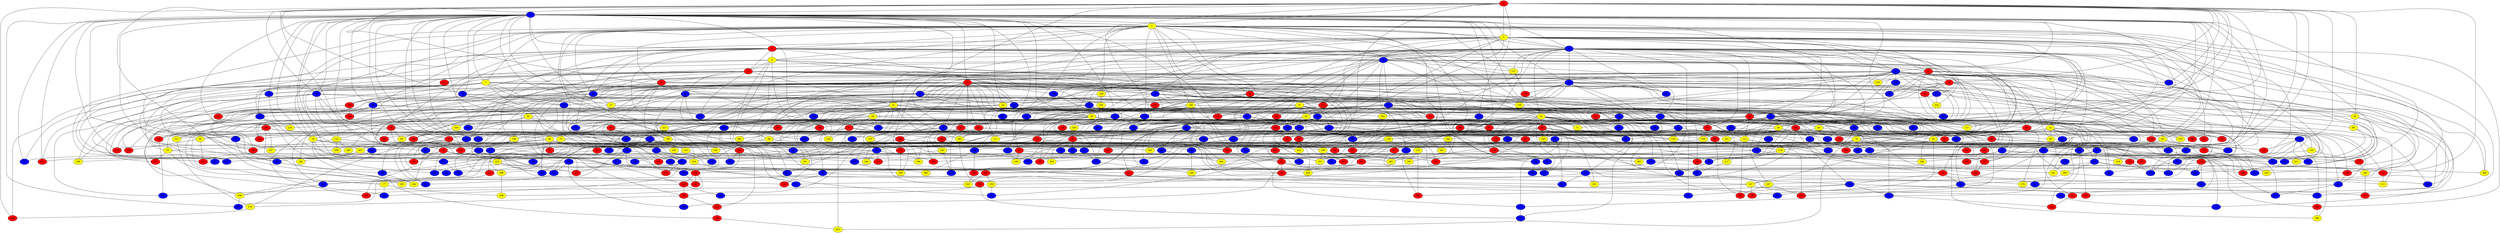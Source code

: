 graph {
0 [style = filled fillcolor = red];
1 [style = filled fillcolor = blue];
2 [style = filled fillcolor = yellow];
3 [style = filled fillcolor = yellow];
4 [style = filled fillcolor = blue];
5 [style = filled fillcolor = blue];
6 [style = filled fillcolor = red];
7 [style = filled fillcolor = yellow];
8 [style = filled fillcolor = yellow];
9 [style = filled fillcolor = blue];
10 [style = filled fillcolor = red];
11 [style = filled fillcolor = red];
12 [style = filled fillcolor = red];
13 [style = filled fillcolor = red];
14 [style = filled fillcolor = yellow];
15 [style = filled fillcolor = blue];
16 [style = filled fillcolor = blue];
17 [style = filled fillcolor = blue];
18 [style = filled fillcolor = blue];
19 [style = filled fillcolor = red];
20 [style = filled fillcolor = yellow];
21 [style = filled fillcolor = yellow];
22 [style = filled fillcolor = blue];
23 [style = filled fillcolor = blue];
24 [style = filled fillcolor = yellow];
25 [style = filled fillcolor = blue];
26 [style = filled fillcolor = blue];
27 [style = filled fillcolor = yellow];
28 [style = filled fillcolor = yellow];
29 [style = filled fillcolor = yellow];
30 [style = filled fillcolor = blue];
31 [style = filled fillcolor = blue];
32 [style = filled fillcolor = blue];
33 [style = filled fillcolor = yellow];
34 [style = filled fillcolor = blue];
35 [style = filled fillcolor = blue];
36 [style = filled fillcolor = blue];
37 [style = filled fillcolor = yellow];
38 [style = filled fillcolor = blue];
39 [style = filled fillcolor = blue];
40 [style = filled fillcolor = red];
41 [style = filled fillcolor = blue];
42 [style = filled fillcolor = blue];
43 [style = filled fillcolor = yellow];
44 [style = filled fillcolor = yellow];
45 [style = filled fillcolor = blue];
46 [style = filled fillcolor = red];
47 [style = filled fillcolor = blue];
48 [style = filled fillcolor = blue];
49 [style = filled fillcolor = yellow];
50 [style = filled fillcolor = blue];
51 [style = filled fillcolor = red];
52 [style = filled fillcolor = red];
53 [style = filled fillcolor = yellow];
54 [style = filled fillcolor = red];
55 [style = filled fillcolor = yellow];
56 [style = filled fillcolor = yellow];
57 [style = filled fillcolor = blue];
58 [style = filled fillcolor = yellow];
59 [style = filled fillcolor = red];
60 [style = filled fillcolor = red];
61 [style = filled fillcolor = red];
62 [style = filled fillcolor = yellow];
63 [style = filled fillcolor = yellow];
64 [style = filled fillcolor = blue];
65 [style = filled fillcolor = yellow];
66 [style = filled fillcolor = red];
67 [style = filled fillcolor = red];
68 [style = filled fillcolor = red];
69 [style = filled fillcolor = yellow];
70 [style = filled fillcolor = yellow];
71 [style = filled fillcolor = yellow];
72 [style = filled fillcolor = red];
73 [style = filled fillcolor = blue];
74 [style = filled fillcolor = blue];
75 [style = filled fillcolor = yellow];
76 [style = filled fillcolor = blue];
77 [style = filled fillcolor = red];
78 [style = filled fillcolor = yellow];
79 [style = filled fillcolor = blue];
80 [style = filled fillcolor = blue];
81 [style = filled fillcolor = red];
82 [style = filled fillcolor = blue];
83 [style = filled fillcolor = red];
84 [style = filled fillcolor = red];
85 [style = filled fillcolor = yellow];
86 [style = filled fillcolor = blue];
87 [style = filled fillcolor = blue];
88 [style = filled fillcolor = blue];
89 [style = filled fillcolor = blue];
90 [style = filled fillcolor = blue];
91 [style = filled fillcolor = red];
92 [style = filled fillcolor = blue];
93 [style = filled fillcolor = blue];
94 [style = filled fillcolor = red];
95 [style = filled fillcolor = red];
96 [style = filled fillcolor = blue];
97 [style = filled fillcolor = blue];
98 [style = filled fillcolor = red];
99 [style = filled fillcolor = yellow];
100 [style = filled fillcolor = blue];
101 [style = filled fillcolor = blue];
102 [style = filled fillcolor = blue];
103 [style = filled fillcolor = blue];
104 [style = filled fillcolor = red];
105 [style = filled fillcolor = red];
106 [style = filled fillcolor = yellow];
107 [style = filled fillcolor = red];
108 [style = filled fillcolor = yellow];
109 [style = filled fillcolor = yellow];
110 [style = filled fillcolor = yellow];
111 [style = filled fillcolor = yellow];
112 [style = filled fillcolor = red];
113 [style = filled fillcolor = yellow];
114 [style = filled fillcolor = red];
115 [style = filled fillcolor = blue];
116 [style = filled fillcolor = blue];
117 [style = filled fillcolor = blue];
118 [style = filled fillcolor = yellow];
119 [style = filled fillcolor = blue];
120 [style = filled fillcolor = yellow];
121 [style = filled fillcolor = yellow];
122 [style = filled fillcolor = yellow];
123 [style = filled fillcolor = blue];
124 [style = filled fillcolor = blue];
125 [style = filled fillcolor = red];
126 [style = filled fillcolor = blue];
127 [style = filled fillcolor = blue];
128 [style = filled fillcolor = yellow];
129 [style = filled fillcolor = yellow];
130 [style = filled fillcolor = blue];
131 [style = filled fillcolor = red];
132 [style = filled fillcolor = blue];
133 [style = filled fillcolor = yellow];
134 [style = filled fillcolor = red];
135 [style = filled fillcolor = yellow];
136 [style = filled fillcolor = blue];
137 [style = filled fillcolor = red];
138 [style = filled fillcolor = blue];
139 [style = filled fillcolor = blue];
140 [style = filled fillcolor = red];
141 [style = filled fillcolor = red];
142 [style = filled fillcolor = red];
143 [style = filled fillcolor = red];
144 [style = filled fillcolor = red];
145 [style = filled fillcolor = red];
146 [style = filled fillcolor = blue];
147 [style = filled fillcolor = yellow];
148 [style = filled fillcolor = blue];
149 [style = filled fillcolor = red];
150 [style = filled fillcolor = yellow];
151 [style = filled fillcolor = red];
152 [style = filled fillcolor = blue];
153 [style = filled fillcolor = blue];
154 [style = filled fillcolor = blue];
155 [style = filled fillcolor = red];
156 [style = filled fillcolor = yellow];
157 [style = filled fillcolor = yellow];
158 [style = filled fillcolor = yellow];
159 [style = filled fillcolor = red];
160 [style = filled fillcolor = blue];
161 [style = filled fillcolor = yellow];
162 [style = filled fillcolor = blue];
163 [style = filled fillcolor = blue];
164 [style = filled fillcolor = blue];
165 [style = filled fillcolor = blue];
166 [style = filled fillcolor = blue];
167 [style = filled fillcolor = red];
168 [style = filled fillcolor = blue];
169 [style = filled fillcolor = blue];
170 [style = filled fillcolor = red];
171 [style = filled fillcolor = blue];
172 [style = filled fillcolor = red];
173 [style = filled fillcolor = red];
174 [style = filled fillcolor = blue];
175 [style = filled fillcolor = red];
176 [style = filled fillcolor = red];
177 [style = filled fillcolor = yellow];
178 [style = filled fillcolor = blue];
179 [style = filled fillcolor = blue];
180 [style = filled fillcolor = blue];
181 [style = filled fillcolor = red];
182 [style = filled fillcolor = blue];
183 [style = filled fillcolor = yellow];
184 [style = filled fillcolor = red];
185 [style = filled fillcolor = yellow];
186 [style = filled fillcolor = blue];
187 [style = filled fillcolor = blue];
188 [style = filled fillcolor = blue];
189 [style = filled fillcolor = yellow];
190 [style = filled fillcolor = red];
191 [style = filled fillcolor = blue];
192 [style = filled fillcolor = yellow];
193 [style = filled fillcolor = blue];
194 [style = filled fillcolor = blue];
195 [style = filled fillcolor = red];
196 [style = filled fillcolor = yellow];
197 [style = filled fillcolor = blue];
198 [style = filled fillcolor = red];
199 [style = filled fillcolor = yellow];
200 [style = filled fillcolor = red];
201 [style = filled fillcolor = blue];
202 [style = filled fillcolor = red];
203 [style = filled fillcolor = yellow];
204 [style = filled fillcolor = yellow];
205 [style = filled fillcolor = red];
206 [style = filled fillcolor = red];
207 [style = filled fillcolor = red];
208 [style = filled fillcolor = red];
209 [style = filled fillcolor = red];
210 [style = filled fillcolor = blue];
211 [style = filled fillcolor = blue];
212 [style = filled fillcolor = red];
213 [style = filled fillcolor = yellow];
214 [style = filled fillcolor = red];
215 [style = filled fillcolor = blue];
216 [style = filled fillcolor = blue];
217 [style = filled fillcolor = yellow];
218 [style = filled fillcolor = yellow];
219 [style = filled fillcolor = blue];
220 [style = filled fillcolor = red];
221 [style = filled fillcolor = red];
222 [style = filled fillcolor = red];
223 [style = filled fillcolor = blue];
224 [style = filled fillcolor = yellow];
225 [style = filled fillcolor = yellow];
226 [style = filled fillcolor = red];
227 [style = filled fillcolor = blue];
228 [style = filled fillcolor = blue];
229 [style = filled fillcolor = blue];
230 [style = filled fillcolor = yellow];
231 [style = filled fillcolor = yellow];
232 [style = filled fillcolor = red];
233 [style = filled fillcolor = yellow];
234 [style = filled fillcolor = yellow];
235 [style = filled fillcolor = red];
236 [style = filled fillcolor = blue];
237 [style = filled fillcolor = blue];
238 [style = filled fillcolor = red];
239 [style = filled fillcolor = blue];
240 [style = filled fillcolor = yellow];
241 [style = filled fillcolor = blue];
242 [style = filled fillcolor = blue];
243 [style = filled fillcolor = blue];
244 [style = filled fillcolor = red];
245 [style = filled fillcolor = yellow];
246 [style = filled fillcolor = red];
247 [style = filled fillcolor = blue];
248 [style = filled fillcolor = red];
249 [style = filled fillcolor = red];
250 [style = filled fillcolor = yellow];
251 [style = filled fillcolor = blue];
252 [style = filled fillcolor = red];
253 [style = filled fillcolor = blue];
254 [style = filled fillcolor = yellow];
255 [style = filled fillcolor = blue];
256 [style = filled fillcolor = yellow];
257 [style = filled fillcolor = red];
258 [style = filled fillcolor = yellow];
259 [style = filled fillcolor = red];
260 [style = filled fillcolor = blue];
261 [style = filled fillcolor = yellow];
262 [style = filled fillcolor = blue];
263 [style = filled fillcolor = blue];
264 [style = filled fillcolor = red];
265 [style = filled fillcolor = red];
266 [style = filled fillcolor = blue];
267 [style = filled fillcolor = red];
268 [style = filled fillcolor = blue];
269 [style = filled fillcolor = yellow];
270 [style = filled fillcolor = red];
271 [style = filled fillcolor = red];
272 [style = filled fillcolor = blue];
273 [style = filled fillcolor = blue];
274 [style = filled fillcolor = blue];
275 [style = filled fillcolor = red];
276 [style = filled fillcolor = blue];
277 [style = filled fillcolor = blue];
278 [style = filled fillcolor = blue];
279 [style = filled fillcolor = red];
280 [style = filled fillcolor = yellow];
281 [style = filled fillcolor = blue];
282 [style = filled fillcolor = yellow];
283 [style = filled fillcolor = red];
284 [style = filled fillcolor = blue];
285 [style = filled fillcolor = red];
286 [style = filled fillcolor = blue];
287 [style = filled fillcolor = yellow];
288 [style = filled fillcolor = blue];
289 [style = filled fillcolor = red];
290 [style = filled fillcolor = red];
291 [style = filled fillcolor = yellow];
292 [style = filled fillcolor = blue];
293 [style = filled fillcolor = yellow];
294 [style = filled fillcolor = red];
295 [style = filled fillcolor = blue];
296 [style = filled fillcolor = blue];
297 [style = filled fillcolor = yellow];
298 [style = filled fillcolor = blue];
299 [style = filled fillcolor = blue];
300 [style = filled fillcolor = yellow];
301 [style = filled fillcolor = blue];
302 [style = filled fillcolor = blue];
303 [style = filled fillcolor = red];
304 [style = filled fillcolor = blue];
305 [style = filled fillcolor = yellow];
306 [style = filled fillcolor = yellow];
307 [style = filled fillcolor = blue];
308 [style = filled fillcolor = blue];
309 [style = filled fillcolor = red];
310 [style = filled fillcolor = red];
311 [style = filled fillcolor = yellow];
312 [style = filled fillcolor = yellow];
313 [style = filled fillcolor = blue];
314 [style = filled fillcolor = red];
315 [style = filled fillcolor = red];
316 [style = filled fillcolor = blue];
317 [style = filled fillcolor = blue];
318 [style = filled fillcolor = yellow];
319 [style = filled fillcolor = red];
320 [style = filled fillcolor = red];
321 [style = filled fillcolor = yellow];
322 [style = filled fillcolor = yellow];
323 [style = filled fillcolor = red];
324 [style = filled fillcolor = yellow];
325 [style = filled fillcolor = yellow];
326 [style = filled fillcolor = red];
327 [style = filled fillcolor = red];
328 [style = filled fillcolor = blue];
329 [style = filled fillcolor = red];
330 [style = filled fillcolor = yellow];
331 [style = filled fillcolor = blue];
332 [style = filled fillcolor = yellow];
333 [style = filled fillcolor = red];
334 [style = filled fillcolor = yellow];
335 [style = filled fillcolor = red];
336 [style = filled fillcolor = red];
337 [style = filled fillcolor = red];
338 [style = filled fillcolor = red];
339 [style = filled fillcolor = red];
340 [style = filled fillcolor = yellow];
341 [style = filled fillcolor = blue];
342 [style = filled fillcolor = red];
343 [style = filled fillcolor = yellow];
344 [style = filled fillcolor = blue];
345 [style = filled fillcolor = blue];
346 [style = filled fillcolor = yellow];
347 [style = filled fillcolor = blue];
348 [style = filled fillcolor = blue];
349 [style = filled fillcolor = yellow];
350 [style = filled fillcolor = blue];
351 [style = filled fillcolor = yellow];
352 [style = filled fillcolor = blue];
353 [style = filled fillcolor = blue];
354 [style = filled fillcolor = blue];
355 [style = filled fillcolor = blue];
356 [style = filled fillcolor = yellow];
357 [style = filled fillcolor = red];
358 [style = filled fillcolor = blue];
359 [style = filled fillcolor = yellow];
360 [style = filled fillcolor = blue];
361 [style = filled fillcolor = red];
362 [style = filled fillcolor = red];
363 [style = filled fillcolor = blue];
364 [style = filled fillcolor = yellow];
365 [style = filled fillcolor = yellow];
366 [style = filled fillcolor = red];
367 [style = filled fillcolor = red];
368 [style = filled fillcolor = yellow];
369 [style = filled fillcolor = blue];
370 [style = filled fillcolor = red];
371 [style = filled fillcolor = blue];
372 [style = filled fillcolor = blue];
373 [style = filled fillcolor = blue];
374 [style = filled fillcolor = yellow];
375 [style = filled fillcolor = blue];
376 [style = filled fillcolor = red];
377 [style = filled fillcolor = blue];
378 [style = filled fillcolor = red];
379 [style = filled fillcolor = blue];
380 [style = filled fillcolor = blue];
381 [style = filled fillcolor = blue];
382 [style = filled fillcolor = blue];
383 [style = filled fillcolor = blue];
384 [style = filled fillcolor = yellow];
385 [style = filled fillcolor = red];
386 [style = filled fillcolor = yellow];
387 [style = filled fillcolor = blue];
388 [style = filled fillcolor = blue];
389 [style = filled fillcolor = blue];
390 [style = filled fillcolor = blue];
391 [style = filled fillcolor = blue];
392 [style = filled fillcolor = blue];
393 [style = filled fillcolor = yellow];
394 [style = filled fillcolor = yellow];
395 [style = filled fillcolor = blue];
396 [style = filled fillcolor = yellow];
397 [style = filled fillcolor = blue];
398 [style = filled fillcolor = red];
399 [style = filled fillcolor = blue];
400 [style = filled fillcolor = red];
401 [style = filled fillcolor = blue];
402 [style = filled fillcolor = red];
403 [style = filled fillcolor = yellow];
404 [style = filled fillcolor = blue];
405 [style = filled fillcolor = blue];
406 [style = filled fillcolor = yellow];
407 [style = filled fillcolor = red];
408 [style = filled fillcolor = yellow];
409 [style = filled fillcolor = yellow];
410 [style = filled fillcolor = blue];
411 [style = filled fillcolor = red];
412 [style = filled fillcolor = red];
413 [style = filled fillcolor = blue];
414 [style = filled fillcolor = red];
415 [style = filled fillcolor = blue];
416 [style = filled fillcolor = yellow];
417 [style = filled fillcolor = red];
418 [style = filled fillcolor = red];
419 [style = filled fillcolor = yellow];
420 [style = filled fillcolor = blue];
421 [style = filled fillcolor = blue];
422 [style = filled fillcolor = yellow];
423 [style = filled fillcolor = blue];
424 [style = filled fillcolor = red];
425 [style = filled fillcolor = red];
0 -- 18;
0 -- 19;
0 -- 20;
0 -- 39;
0 -- 42;
0 -- 56;
0 -- 63;
0 -- 97;
0 -- 107;
0 -- 112;
0 -- 139;
0 -- 142;
0 -- 146;
0 -- 153;
0 -- 223;
0 -- 295;
0 -- 15;
0 -- 3;
0 -- 2;
0 -- 1;
0 -- 329;
0 -- 339;
0 -- 424;
1 -- 2;
1 -- 3;
1 -- 4;
1 -- 5;
1 -- 6;
1 -- 7;
1 -- 13;
1 -- 15;
1 -- 16;
1 -- 18;
1 -- 21;
1 -- 24;
1 -- 28;
1 -- 37;
1 -- 40;
1 -- 41;
1 -- 43;
1 -- 44;
1 -- 55;
1 -- 58;
1 -- 62;
1 -- 67;
1 -- 72;
1 -- 74;
1 -- 75;
1 -- 78;
1 -- 96;
1 -- 98;
1 -- 122;
1 -- 147;
1 -- 149;
1 -- 160;
1 -- 162;
1 -- 166;
1 -- 167;
1 -- 170;
1 -- 175;
1 -- 193;
1 -- 201;
1 -- 224;
1 -- 234;
1 -- 240;
1 -- 265;
1 -- 284;
1 -- 293;
1 -- 297;
1 -- 348;
1 -- 352;
1 -- 376;
1 -- 410;
1 -- 411;
2 -- 3;
2 -- 4;
2 -- 6;
2 -- 7;
2 -- 8;
2 -- 12;
2 -- 19;
2 -- 23;
2 -- 30;
2 -- 61;
2 -- 78;
2 -- 80;
2 -- 84;
2 -- 96;
2 -- 108;
2 -- 121;
2 -- 124;
2 -- 140;
2 -- 156;
2 -- 190;
2 -- 208;
2 -- 213;
2 -- 218;
2 -- 221;
2 -- 229;
2 -- 236;
2 -- 278;
2 -- 300;
2 -- 323;
2 -- 357;
2 -- 364;
2 -- 366;
3 -- 4;
3 -- 5;
3 -- 6;
3 -- 9;
3 -- 11;
3 -- 17;
3 -- 29;
3 -- 66;
3 -- 70;
3 -- 105;
3 -- 110;
3 -- 118;
3 -- 119;
3 -- 141;
3 -- 143;
3 -- 185;
3 -- 203;
3 -- 238;
3 -- 299;
3 -- 306;
3 -- 331;
3 -- 337;
3 -- 368;
4 -- 5;
4 -- 8;
4 -- 9;
4 -- 13;
4 -- 14;
4 -- 16;
4 -- 22;
4 -- 24;
4 -- 25;
4 -- 31;
4 -- 33;
4 -- 39;
4 -- 66;
4 -- 83;
4 -- 84;
4 -- 91;
4 -- 103;
4 -- 114;
4 -- 121;
4 -- 127;
4 -- 242;
4 -- 261;
4 -- 276;
4 -- 324;
4 -- 328;
4 -- 347;
4 -- 368;
4 -- 419;
5 -- 7;
5 -- 14;
5 -- 19;
5 -- 20;
5 -- 31;
5 -- 32;
5 -- 34;
5 -- 35;
5 -- 56;
5 -- 66;
5 -- 93;
5 -- 98;
5 -- 131;
5 -- 133;
5 -- 141;
5 -- 169;
5 -- 179;
5 -- 220;
5 -- 233;
5 -- 248;
5 -- 281;
5 -- 283;
5 -- 292;
5 -- 322;
5 -- 336;
5 -- 341;
5 -- 358;
5 -- 363;
5 -- 378;
5 -- 416;
6 -- 8;
6 -- 9;
6 -- 10;
6 -- 11;
6 -- 23;
6 -- 30;
6 -- 34;
6 -- 36;
6 -- 40;
6 -- 93;
6 -- 106;
6 -- 148;
6 -- 164;
6 -- 179;
6 -- 233;
6 -- 272;
6 -- 294;
6 -- 377;
7 -- 18;
7 -- 22;
7 -- 43;
7 -- 74;
7 -- 77;
7 -- 87;
7 -- 116;
7 -- 184;
7 -- 189;
7 -- 258;
7 -- 352;
7 -- 364;
7 -- 411;
8 -- 10;
8 -- 15;
8 -- 91;
8 -- 145;
8 -- 182;
8 -- 216;
8 -- 291;
8 -- 356;
8 -- 371;
9 -- 11;
9 -- 14;
9 -- 32;
9 -- 33;
9 -- 38;
9 -- 43;
9 -- 54;
9 -- 62;
9 -- 115;
9 -- 121;
9 -- 144;
9 -- 148;
9 -- 175;
9 -- 192;
9 -- 238;
9 -- 381;
9 -- 401;
10 -- 12;
10 -- 21;
10 -- 25;
10 -- 26;
10 -- 35;
10 -- 38;
10 -- 39;
10 -- 52;
10 -- 53;
10 -- 57;
10 -- 69;
10 -- 122;
10 -- 123;
10 -- 124;
10 -- 129;
10 -- 214;
10 -- 270;
10 -- 313;
10 -- 358;
10 -- 424;
11 -- 12;
11 -- 16;
11 -- 31;
11 -- 41;
11 -- 48;
11 -- 61;
11 -- 85;
11 -- 100;
11 -- 125;
11 -- 155;
11 -- 157;
11 -- 233;
11 -- 258;
11 -- 317;
12 -- 17;
12 -- 55;
12 -- 59;
12 -- 153;
12 -- 156;
12 -- 374;
12 -- 375;
12 -- 398;
13 -- 17;
13 -- 20;
13 -- 22;
13 -- 23;
13 -- 28;
13 -- 37;
13 -- 41;
13 -- 47;
13 -- 69;
13 -- 73;
13 -- 74;
13 -- 87;
13 -- 90;
13 -- 92;
13 -- 93;
13 -- 96;
13 -- 104;
13 -- 107;
13 -- 110;
13 -- 111;
13 -- 113;
13 -- 140;
13 -- 150;
13 -- 155;
13 -- 184;
13 -- 188;
13 -- 197;
13 -- 206;
13 -- 219;
13 -- 226;
13 -- 230;
13 -- 237;
13 -- 239;
13 -- 262;
13 -- 269;
13 -- 278;
13 -- 303;
13 -- 425;
14 -- 57;
14 -- 58;
14 -- 80;
14 -- 81;
14 -- 85;
14 -- 125;
14 -- 132;
14 -- 191;
14 -- 193;
14 -- 201;
14 -- 212;
14 -- 216;
14 -- 248;
14 -- 279;
14 -- 280;
14 -- 357;
14 -- 385;
15 -- 65;
15 -- 116;
15 -- 178;
15 -- 184;
15 -- 222;
16 -- 25;
16 -- 26;
16 -- 27;
16 -- 48;
16 -- 64;
16 -- 82;
16 -- 99;
16 -- 117;
16 -- 157;
16 -- 196;
16 -- 204;
16 -- 244;
16 -- 259;
16 -- 274;
16 -- 279;
16 -- 285;
16 -- 370;
16 -- 394;
17 -- 21;
17 -- 52;
17 -- 64;
17 -- 76;
17 -- 126;
17 -- 130;
17 -- 159;
17 -- 207;
17 -- 384;
18 -- 35;
18 -- 87;
18 -- 117;
18 -- 167;
18 -- 168;
18 -- 227;
18 -- 244;
18 -- 289;
19 -- 29;
19 -- 48;
19 -- 129;
19 -- 155;
19 -- 296;
19 -- 321;
19 -- 350;
19 -- 416;
20 -- 51;
20 -- 60;
20 -- 62;
20 -- 67;
20 -- 83;
20 -- 152;
20 -- 380;
21 -- 33;
21 -- 59;
21 -- 97;
21 -- 123;
21 -- 151;
21 -- 204;
21 -- 212;
21 -- 219;
21 -- 288;
21 -- 293;
21 -- 304;
22 -- 24;
22 -- 27;
22 -- 28;
22 -- 171;
22 -- 180;
22 -- 189;
22 -- 235;
22 -- 272;
22 -- 349;
22 -- 372;
23 -- 37;
23 -- 82;
23 -- 108;
23 -- 114;
23 -- 282;
23 -- 313;
23 -- 319;
24 -- 49;
24 -- 135;
24 -- 211;
24 -- 223;
24 -- 392;
24 -- 425;
26 -- 30;
26 -- 32;
26 -- 49;
26 -- 50;
26 -- 78;
26 -- 126;
26 -- 267;
27 -- 29;
27 -- 38;
27 -- 47;
27 -- 55;
27 -- 56;
27 -- 101;
27 -- 154;
27 -- 181;
27 -- 237;
27 -- 253;
27 -- 271;
27 -- 290;
27 -- 326;
27 -- 339;
27 -- 344;
27 -- 402;
27 -- 408;
28 -- 45;
28 -- 46;
28 -- 67;
28 -- 104;
28 -- 105;
28 -- 109;
28 -- 119;
28 -- 161;
28 -- 174;
28 -- 177;
28 -- 198;
28 -- 213;
28 -- 224;
28 -- 243;
28 -- 255;
28 -- 261;
28 -- 267;
28 -- 332;
29 -- 46;
29 -- 63;
29 -- 200;
29 -- 307;
29 -- 361;
29 -- 369;
29 -- 422;
30 -- 63;
30 -- 234;
30 -- 266;
30 -- 421;
31 -- 36;
31 -- 64;
31 -- 79;
31 -- 83;
31 -- 98;
31 -- 146;
31 -- 188;
31 -- 294;
31 -- 296;
31 -- 381;
31 -- 420;
32 -- 34;
32 -- 36;
32 -- 44;
32 -- 53;
32 -- 57;
32 -- 60;
32 -- 68;
32 -- 73;
32 -- 76;
32 -- 92;
32 -- 94;
32 -- 95;
32 -- 134;
32 -- 137;
32 -- 159;
32 -- 160;
32 -- 163;
32 -- 175;
32 -- 202;
32 -- 222;
32 -- 291;
32 -- 302;
32 -- 326;
32 -- 420;
33 -- 45;
33 -- 46;
33 -- 54;
33 -- 68;
33 -- 71;
33 -- 76;
33 -- 90;
33 -- 94;
33 -- 97;
33 -- 120;
33 -- 141;
33 -- 142;
33 -- 151;
33 -- 205;
33 -- 231;
33 -- 247;
33 -- 255;
33 -- 259;
33 -- 266;
33 -- 316;
33 -- 340;
33 -- 344;
33 -- 357;
33 -- 389;
33 -- 418;
33 -- 421;
34 -- 40;
34 -- 91;
34 -- 112;
34 -- 174;
34 -- 245;
34 -- 253;
34 -- 265;
34 -- 266;
34 -- 392;
35 -- 42;
35 -- 50;
35 -- 52;
35 -- 65;
35 -- 143;
35 -- 148;
35 -- 205;
35 -- 301;
35 -- 330;
36 -- 81;
36 -- 130;
36 -- 210;
37 -- 135;
37 -- 358;
38 -- 45;
38 -- 105;
38 -- 126;
38 -- 302;
38 -- 325;
38 -- 369;
38 -- 385;
39 -- 332;
40 -- 44;
40 -- 58;
40 -- 69;
40 -- 122;
40 -- 152;
40 -- 289;
40 -- 350;
41 -- 47;
41 -- 68;
41 -- 106;
41 -- 144;
41 -- 157;
41 -- 193;
41 -- 212;
41 -- 295;
41 -- 347;
42 -- 71;
42 -- 109;
43 -- 51;
43 -- 137;
43 -- 210;
43 -- 211;
43 -- 354;
44 -- 50;
44 -- 51;
44 -- 53;
44 -- 72;
44 -- 174;
44 -- 192;
44 -- 232;
44 -- 237;
44 -- 245;
44 -- 259;
44 -- 260;
44 -- 268;
44 -- 287;
45 -- 49;
45 -- 75;
45 -- 85;
45 -- 89;
45 -- 111;
45 -- 172;
45 -- 197;
45 -- 325;
45 -- 326;
45 -- 331;
45 -- 335;
45 -- 409;
46 -- 60;
46 -- 70;
46 -- 79;
46 -- 81;
46 -- 88;
46 -- 89;
46 -- 128;
46 -- 136;
46 -- 140;
46 -- 161;
46 -- 191;
46 -- 248;
46 -- 289;
46 -- 337;
46 -- 381;
47 -- 88;
47 -- 171;
47 -- 281;
47 -- 303;
47 -- 389;
49 -- 102;
49 -- 103;
49 -- 118;
49 -- 182;
49 -- 243;
49 -- 288;
49 -- 397;
50 -- 54;
50 -- 171;
50 -- 274;
50 -- 404;
52 -- 88;
52 -- 95;
53 -- 177;
53 -- 218;
53 -- 367;
54 -- 127;
54 -- 131;
54 -- 134;
54 -- 286;
55 -- 59;
55 -- 164;
55 -- 269;
55 -- 275;
56 -- 99;
56 -- 254;
56 -- 310;
57 -- 218;
57 -- 239;
58 -- 221;
58 -- 244;
59 -- 116;
59 -- 156;
59 -- 383;
59 -- 416;
60 -- 73;
60 -- 153;
60 -- 172;
60 -- 257;
60 -- 354;
60 -- 379;
61 -- 70;
61 -- 108;
61 -- 129;
61 -- 235;
61 -- 275;
62 -- 183;
62 -- 247;
62 -- 290;
63 -- 86;
63 -- 100;
63 -- 128;
64 -- 103;
64 -- 115;
64 -- 120;
64 -- 208;
64 -- 250;
64 -- 327;
65 -- 77;
65 -- 120;
65 -- 158;
65 -- 172;
65 -- 188;
65 -- 272;
65 -- 311;
65 -- 319;
66 -- 71;
66 -- 113;
66 -- 154;
66 -- 201;
66 -- 312;
66 -- 402;
67 -- 185;
67 -- 203;
67 -- 318;
67 -- 397;
67 -- 401;
68 -- 138;
68 -- 173;
68 -- 311;
68 -- 391;
68 -- 414;
68 -- 418;
70 -- 84;
70 -- 134;
70 -- 162;
70 -- 284;
70 -- 292;
70 -- 336;
70 -- 347;
70 -- 422;
71 -- 90;
72 -- 189;
72 -- 271;
72 -- 321;
72 -- 333;
72 -- 355;
72 -- 378;
73 -- 89;
73 -- 143;
73 -- 198;
73 -- 211;
73 -- 220;
73 -- 348;
74 -- 224;
74 -- 345;
75 -- 80;
75 -- 165;
75 -- 180;
75 -- 208;
75 -- 300;
75 -- 396;
76 -- 165;
76 -- 240;
77 -- 79;
77 -- 117;
77 -- 176;
77 -- 299;
77 -- 319;
77 -- 343;
78 -- 136;
78 -- 236;
78 -- 243;
78 -- 305;
78 -- 312;
78 -- 355;
79 -- 173;
79 -- 353;
79 -- 376;
80 -- 86;
80 -- 101;
80 -- 273;
80 -- 276;
80 -- 327;
80 -- 366;
80 -- 403;
82 -- 95;
82 -- 128;
82 -- 133;
82 -- 297;
82 -- 356;
83 -- 251;
84 -- 199;
84 -- 229;
84 -- 417;
86 -- 92;
86 -- 125;
86 -- 239;
86 -- 280;
87 -- 159;
87 -- 404;
88 -- 251;
89 -- 387;
91 -- 207;
91 -- 209;
91 -- 217;
91 -- 380;
92 -- 102;
92 -- 339;
92 -- 374;
93 -- 146;
93 -- 351;
93 -- 360;
94 -- 100;
94 -- 102;
94 -- 106;
94 -- 131;
94 -- 139;
94 -- 216;
94 -- 240;
94 -- 242;
94 -- 277;
94 -- 315;
94 -- 386;
94 -- 415;
95 -- 187;
95 -- 199;
95 -- 228;
95 -- 249;
95 -- 308;
95 -- 403;
96 -- 154;
96 -- 165;
96 -- 222;
96 -- 338;
96 -- 367;
96 -- 405;
97 -- 132;
97 -- 138;
98 -- 101;
98 -- 200;
99 -- 298;
99 -- 321;
101 -- 112;
101 -- 195;
102 -- 408;
103 -- 285;
104 -- 110;
104 -- 123;
104 -- 257;
104 -- 287;
104 -- 305;
105 -- 107;
105 -- 176;
105 -- 256;
106 -- 152;
106 -- 167;
106 -- 197;
107 -- 109;
108 -- 124;
108 -- 127;
108 -- 158;
108 -- 190;
108 -- 198;
108 -- 273;
108 -- 311;
108 -- 382;
108 -- 387;
108 -- 419;
109 -- 231;
109 -- 265;
109 -- 402;
110 -- 151;
111 -- 328;
112 -- 312;
113 -- 170;
113 -- 320;
113 -- 363;
113 -- 379;
114 -- 181;
114 -- 391;
115 -- 166;
115 -- 288;
115 -- 314;
116 -- 135;
116 -- 267;
116 -- 284;
116 -- 314;
116 -- 325;
116 -- 408;
117 -- 287;
117 -- 334;
118 -- 137;
118 -- 217;
118 -- 361;
119 -- 138;
119 -- 173;
120 -- 166;
120 -- 182;
120 -- 363;
121 -- 370;
122 -- 149;
122 -- 269;
122 -- 300;
122 -- 400;
122 -- 419;
124 -- 145;
124 -- 163;
124 -- 330;
125 -- 191;
126 -- 227;
126 -- 309;
127 -- 161;
127 -- 227;
127 -- 317;
127 -- 353;
128 -- 130;
128 -- 263;
128 -- 371;
129 -- 344;
130 -- 195;
130 -- 246;
130 -- 261;
131 -- 136;
131 -- 262;
131 -- 341;
132 -- 404;
133 -- 183;
133 -- 241;
133 -- 246;
134 -- 147;
134 -- 177;
135 -- 372;
135 -- 425;
136 -- 178;
136 -- 210;
136 -- 246;
136 -- 274;
136 -- 310;
137 -- 362;
138 -- 249;
139 -- 150;
139 -- 178;
139 -- 194;
139 -- 229;
139 -- 262;
139 -- 264;
141 -- 253;
141 -- 374;
142 -- 176;
142 -- 230;
142 -- 232;
142 -- 333;
142 -- 390;
143 -- 247;
143 -- 271;
143 -- 292;
143 -- 341;
145 -- 158;
145 -- 299;
145 -- 364;
146 -- 147;
146 -- 342;
146 -- 373;
146 -- 384;
147 -- 232;
147 -- 260;
147 -- 290;
148 -- 149;
148 -- 195;
148 -- 333;
150 -- 170;
150 -- 258;
151 -- 306;
153 -- 194;
154 -- 322;
154 -- 346;
154 -- 409;
155 -- 223;
155 -- 324;
156 -- 190;
156 -- 203;
159 -- 186;
159 -- 231;
159 -- 263;
159 -- 268;
159 -- 283;
159 -- 369;
159 -- 394;
162 -- 168;
162 -- 183;
162 -- 342;
162 -- 346;
162 -- 351;
162 -- 417;
163 -- 423;
164 -- 238;
164 -- 308;
164 -- 398;
165 -- 359;
165 -- 395;
165 -- 399;
166 -- 310;
166 -- 412;
167 -- 186;
169 -- 256;
170 -- 185;
171 -- 257;
171 -- 275;
172 -- 373;
173 -- 303;
173 -- 391;
173 -- 393;
174 -- 199;
175 -- 249;
176 -- 187;
177 -- 382;
177 -- 406;
178 -- 366;
179 -- 298;
179 -- 304;
179 -- 324;
180 -- 215;
180 -- 225;
180 -- 234;
180 -- 236;
180 -- 353;
180 -- 410;
182 -- 377;
182 -- 421;
184 -- 338;
184 -- 377;
185 -- 323;
186 -- 200;
186 -- 286;
186 -- 383;
186 -- 397;
187 -- 331;
188 -- 264;
190 -- 277;
191 -- 342;
191 -- 373;
193 -- 396;
193 -- 417;
194 -- 392;
195 -- 206;
195 -- 406;
195 -- 407;
196 -- 294;
196 -- 349;
197 -- 334;
198 -- 335;
200 -- 343;
200 -- 359;
201 -- 205;
202 -- 387;
203 -- 221;
203 -- 304;
203 -- 307;
203 -- 313;
203 -- 403;
204 -- 252;
205 -- 362;
205 -- 385;
206 -- 283;
206 -- 345;
206 -- 388;
207 -- 242;
207 -- 320;
208 -- 209;
209 -- 285;
209 -- 360;
209 -- 409;
210 -- 277;
210 -- 412;
211 -- 368;
212 -- 220;
212 -- 230;
212 -- 328;
214 -- 225;
215 -- 306;
215 -- 378;
216 -- 251;
216 -- 252;
216 -- 375;
217 -- 413;
220 -- 254;
220 -- 354;
220 -- 396;
222 -- 376;
225 -- 241;
225 -- 268;
225 -- 355;
226 -- 250;
226 -- 293;
226 -- 395;
230 -- 307;
230 -- 360;
234 -- 281;
236 -- 395;
237 -- 295;
241 -- 407;
243 -- 282;
250 -- 291;
250 -- 348;
256 -- 270;
256 -- 327;
257 -- 305;
260 -- 276;
262 -- 323;
262 -- 390;
263 -- 340;
265 -- 413;
267 -- 351;
267 -- 375;
267 -- 382;
270 -- 405;
270 -- 415;
273 -- 332;
277 -- 316;
278 -- 405;
280 -- 296;
280 -- 297;
283 -- 286;
283 -- 309;
283 -- 318;
284 -- 298;
288 -- 384;
293 -- 315;
293 -- 361;
294 -- 372;
295 -- 340;
297 -- 320;
297 -- 418;
302 -- 386;
304 -- 308;
307 -- 365;
308 -- 334;
309 -- 329;
311 -- 318;
314 -- 352;
314 -- 394;
315 -- 316;
315 -- 388;
318 -- 424;
326 -- 345;
328 -- 335;
328 -- 365;
329 -- 422;
335 -- 343;
342 -- 412;
347 -- 362;
347 -- 393;
348 -- 389;
348 -- 415;
356 -- 398;
357 -- 359;
357 -- 413;
359 -- 371;
366 -- 386;
379 -- 411;
381 -- 400;
396 -- 406;
397 -- 401;
400 -- 423;
408 -- 410;
}
